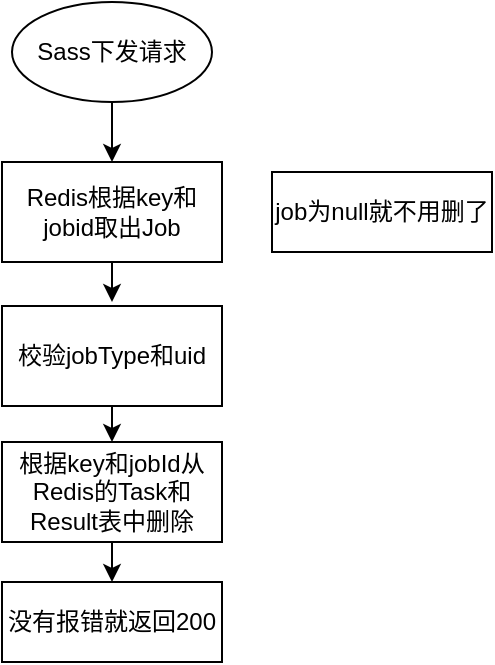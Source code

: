 <mxfile version="24.7.7">
  <diagram name="第 1 页" id="aZ6Zs_0Euh4aBiiIeP4x">
    <mxGraphModel dx="1147" dy="737" grid="1" gridSize="10" guides="1" tooltips="1" connect="1" arrows="1" fold="1" page="1" pageScale="1" pageWidth="827" pageHeight="1169" math="0" shadow="0">
      <root>
        <mxCell id="0" />
        <mxCell id="1" parent="0" />
        <mxCell id="TOjoiwxT66WCl2IpJvfX-7" style="edgeStyle=orthogonalEdgeStyle;rounded=0;orthogonalLoop=1;jettySize=auto;html=1;exitX=0.5;exitY=1;exitDx=0;exitDy=0;entryX=0.5;entryY=0;entryDx=0;entryDy=0;" edge="1" parent="1" source="TOjoiwxT66WCl2IpJvfX-1" target="TOjoiwxT66WCl2IpJvfX-2">
          <mxGeometry relative="1" as="geometry" />
        </mxCell>
        <mxCell id="TOjoiwxT66WCl2IpJvfX-1" value="Sass下发请求" style="ellipse;whiteSpace=wrap;html=1;" vertex="1" parent="1">
          <mxGeometry x="350" y="30" width="100" height="50" as="geometry" />
        </mxCell>
        <mxCell id="TOjoiwxT66WCl2IpJvfX-8" style="edgeStyle=orthogonalEdgeStyle;rounded=0;orthogonalLoop=1;jettySize=auto;html=1;exitX=0.5;exitY=1;exitDx=0;exitDy=0;" edge="1" parent="1" source="TOjoiwxT66WCl2IpJvfX-2">
          <mxGeometry relative="1" as="geometry">
            <mxPoint x="400" y="180" as="targetPoint" />
          </mxGeometry>
        </mxCell>
        <mxCell id="TOjoiwxT66WCl2IpJvfX-2" value="Redis根据key和jobid取出Job" style="html=1;whiteSpace=wrap;" vertex="1" parent="1">
          <mxGeometry x="345" y="110" width="110" height="50" as="geometry" />
        </mxCell>
        <mxCell id="TOjoiwxT66WCl2IpJvfX-3" value="job为null就不用删了" style="html=1;whiteSpace=wrap;" vertex="1" parent="1">
          <mxGeometry x="480" y="115" width="110" height="40" as="geometry" />
        </mxCell>
        <mxCell id="TOjoiwxT66WCl2IpJvfX-9" style="edgeStyle=orthogonalEdgeStyle;rounded=0;orthogonalLoop=1;jettySize=auto;html=1;exitX=0.5;exitY=1;exitDx=0;exitDy=0;entryX=0.5;entryY=0;entryDx=0;entryDy=0;" edge="1" parent="1" source="TOjoiwxT66WCl2IpJvfX-4" target="TOjoiwxT66WCl2IpJvfX-5">
          <mxGeometry relative="1" as="geometry" />
        </mxCell>
        <mxCell id="TOjoiwxT66WCl2IpJvfX-4" value="校验jobType和uid" style="html=1;whiteSpace=wrap;" vertex="1" parent="1">
          <mxGeometry x="345" y="182" width="110" height="50" as="geometry" />
        </mxCell>
        <mxCell id="TOjoiwxT66WCl2IpJvfX-10" style="edgeStyle=orthogonalEdgeStyle;rounded=0;orthogonalLoop=1;jettySize=auto;html=1;exitX=0.5;exitY=1;exitDx=0;exitDy=0;entryX=0.5;entryY=0;entryDx=0;entryDy=0;" edge="1" parent="1" source="TOjoiwxT66WCl2IpJvfX-5" target="TOjoiwxT66WCl2IpJvfX-6">
          <mxGeometry relative="1" as="geometry" />
        </mxCell>
        <mxCell id="TOjoiwxT66WCl2IpJvfX-5" value="根据key和jobId从Redis的Task和Result表中删除" style="html=1;whiteSpace=wrap;" vertex="1" parent="1">
          <mxGeometry x="345" y="250" width="110" height="50" as="geometry" />
        </mxCell>
        <mxCell id="TOjoiwxT66WCl2IpJvfX-6" value="没有报错就返回200" style="html=1;whiteSpace=wrap;" vertex="1" parent="1">
          <mxGeometry x="345" y="320" width="110" height="40" as="geometry" />
        </mxCell>
      </root>
    </mxGraphModel>
  </diagram>
</mxfile>
